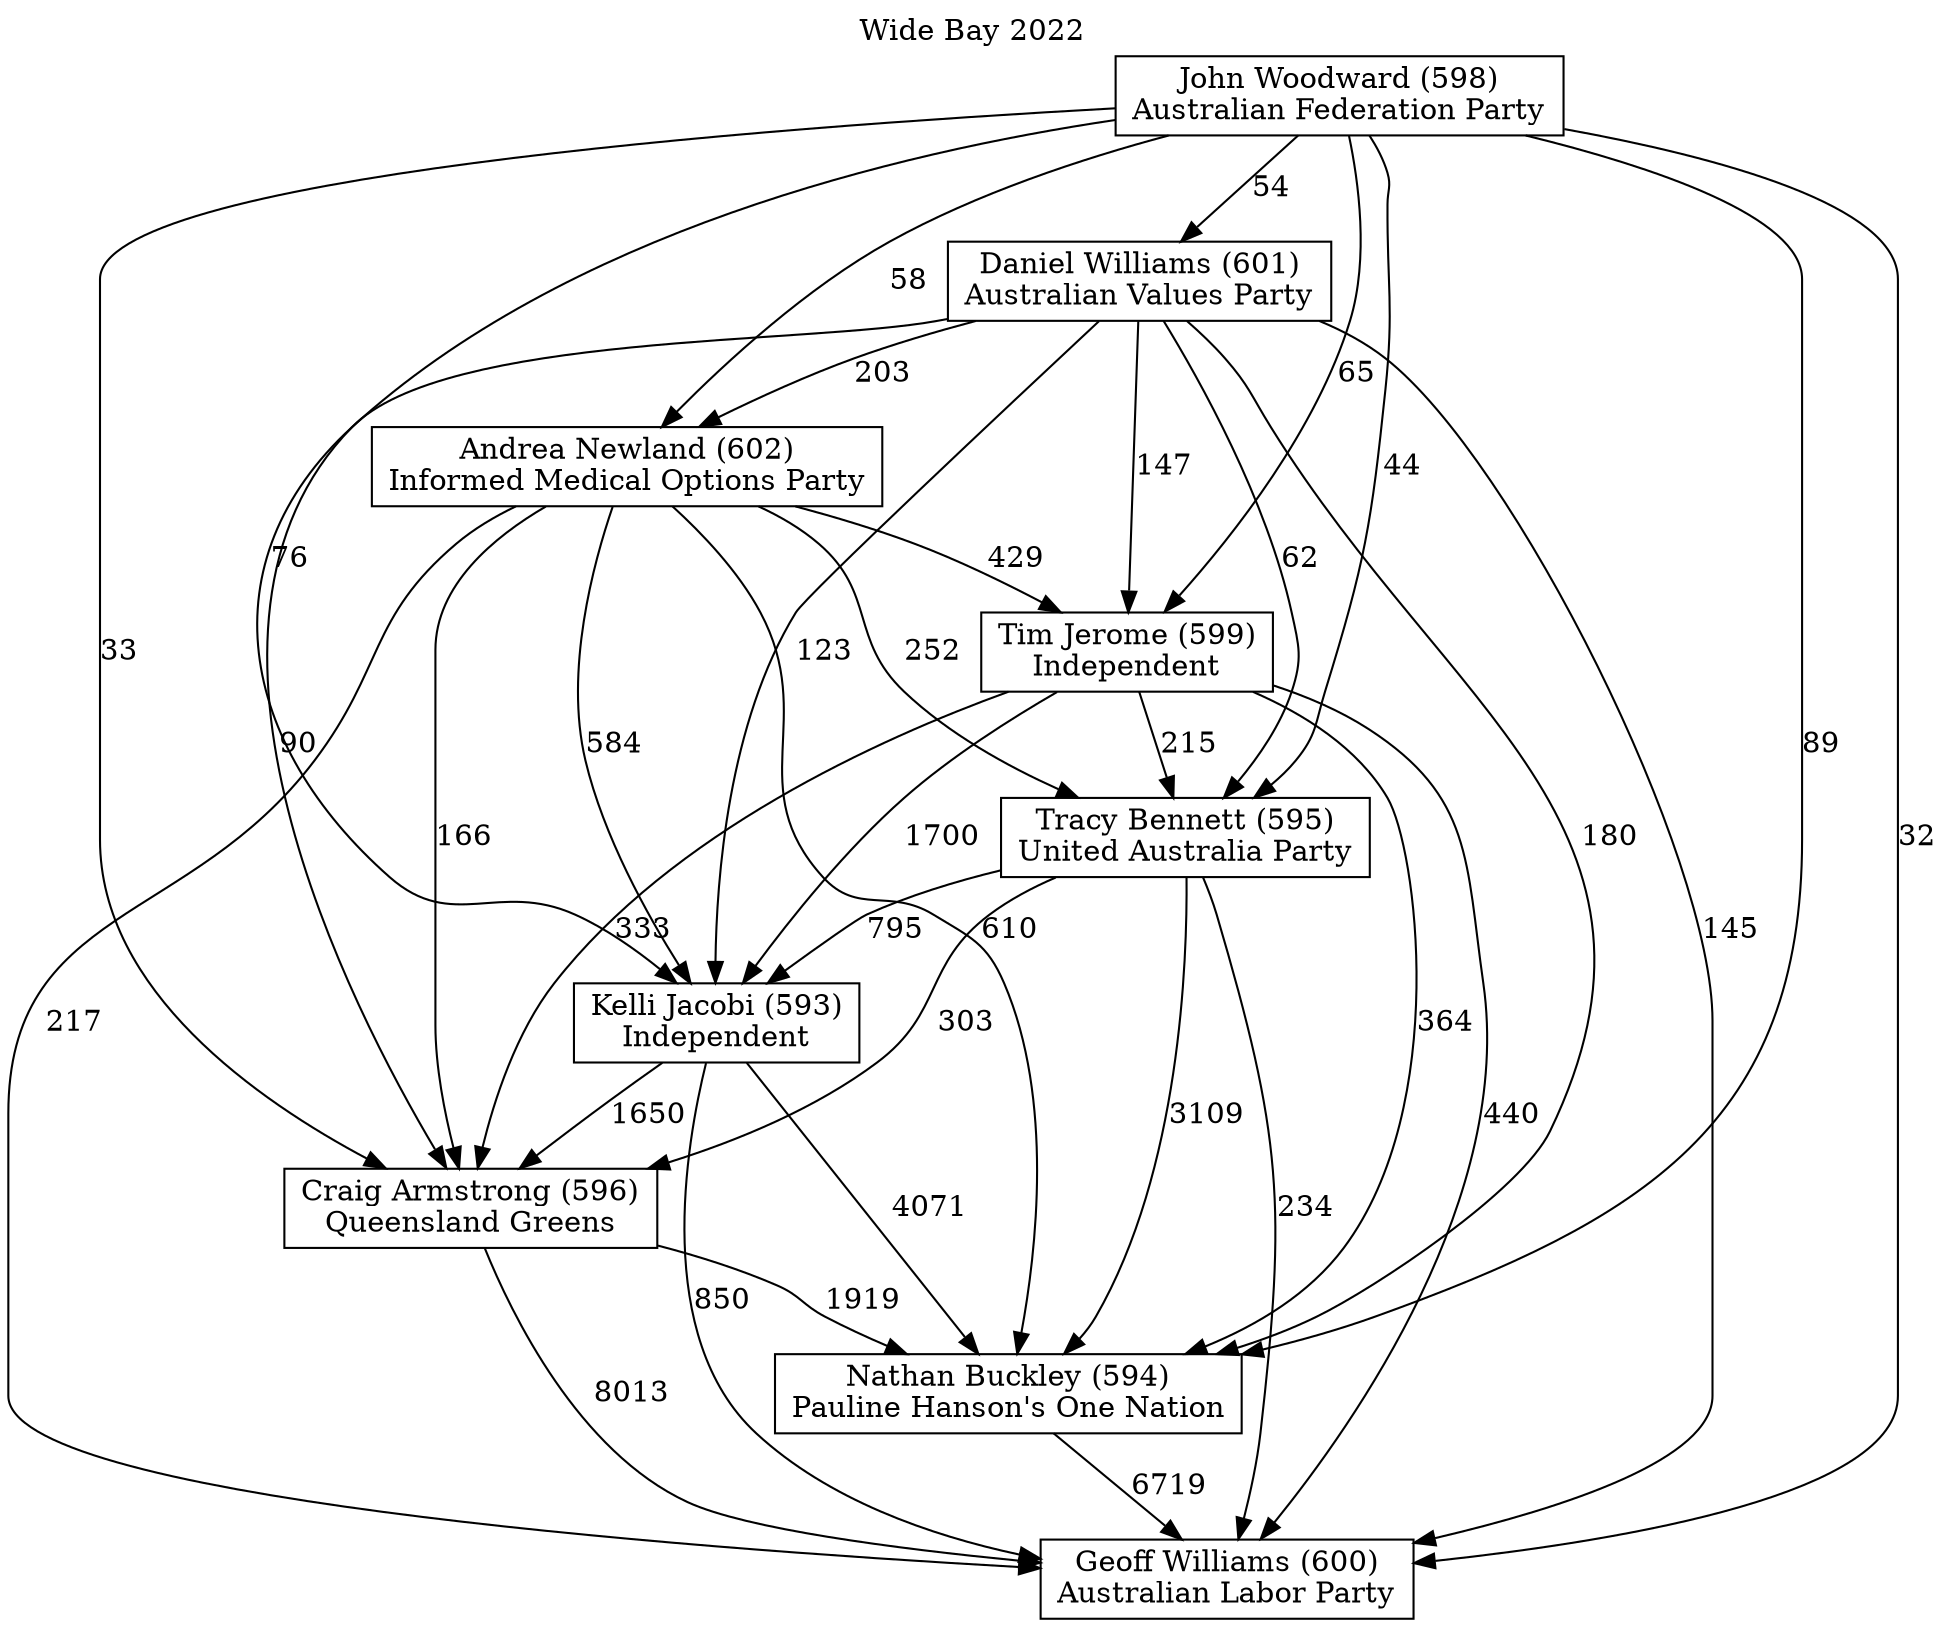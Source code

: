 // House preference flow
digraph "Geoff Williams (600)_Wide Bay_2022" {
	graph [label="Wide Bay 2022" labelloc=t mclimit=10]
	node [shape=box]
	"Kelli Jacobi (593)" [label="Kelli Jacobi (593)
Independent"]
	"Daniel Williams (601)" [label="Daniel Williams (601)
Australian Values Party"]
	"Nathan Buckley (594)" [label="Nathan Buckley (594)
Pauline Hanson's One Nation"]
	"Tim Jerome (599)" [label="Tim Jerome (599)
Independent"]
	"Tracy Bennett (595)" [label="Tracy Bennett (595)
United Australia Party"]
	"Craig Armstrong (596)" [label="Craig Armstrong (596)
Queensland Greens"]
	"John Woodward (598)" [label="John Woodward (598)
Australian Federation Party"]
	"Geoff Williams (600)" [label="Geoff Williams (600)
Australian Labor Party"]
	"Andrea Newland (602)" [label="Andrea Newland (602)
Informed Medical Options Party"]
	"John Woodward (598)" -> "Daniel Williams (601)" [label=54]
	"Daniel Williams (601)" -> "Nathan Buckley (594)" [label=180]
	"Tim Jerome (599)" -> "Craig Armstrong (596)" [label=333]
	"John Woodward (598)" -> "Kelli Jacobi (593)" [label=76]
	"Daniel Williams (601)" -> "Kelli Jacobi (593)" [label=123]
	"Andrea Newland (602)" -> "Geoff Williams (600)" [label=217]
	"Andrea Newland (602)" -> "Tracy Bennett (595)" [label=252]
	"John Woodward (598)" -> "Andrea Newland (602)" [label=58]
	"Tim Jerome (599)" -> "Kelli Jacobi (593)" [label=1700]
	"John Woodward (598)" -> "Nathan Buckley (594)" [label=89]
	"Tracy Bennett (595)" -> "Nathan Buckley (594)" [label=3109]
	"Craig Armstrong (596)" -> "Geoff Williams (600)" [label=8013]
	"Tim Jerome (599)" -> "Tracy Bennett (595)" [label=215]
	"Kelli Jacobi (593)" -> "Geoff Williams (600)" [label=850]
	"Tim Jerome (599)" -> "Geoff Williams (600)" [label=440]
	"John Woodward (598)" -> "Tim Jerome (599)" [label=65]
	"Andrea Newland (602)" -> "Tim Jerome (599)" [label=429]
	"Kelli Jacobi (593)" -> "Craig Armstrong (596)" [label=1650]
	"Daniel Williams (601)" -> "Tracy Bennett (595)" [label=62]
	"Craig Armstrong (596)" -> "Nathan Buckley (594)" [label=1919]
	"Andrea Newland (602)" -> "Craig Armstrong (596)" [label=166]
	"Daniel Williams (601)" -> "Andrea Newland (602)" [label=203]
	"Daniel Williams (601)" -> "Geoff Williams (600)" [label=145]
	"Kelli Jacobi (593)" -> "Nathan Buckley (594)" [label=4071]
	"Nathan Buckley (594)" -> "Geoff Williams (600)" [label=6719]
	"John Woodward (598)" -> "Geoff Williams (600)" [label=32]
	"Tracy Bennett (595)" -> "Craig Armstrong (596)" [label=303]
	"Tracy Bennett (595)" -> "Geoff Williams (600)" [label=234]
	"Andrea Newland (602)" -> "Nathan Buckley (594)" [label=610]
	"John Woodward (598)" -> "Tracy Bennett (595)" [label=44]
	"Daniel Williams (601)" -> "Tim Jerome (599)" [label=147]
	"Andrea Newland (602)" -> "Kelli Jacobi (593)" [label=584]
	"John Woodward (598)" -> "Craig Armstrong (596)" [label=33]
	"Daniel Williams (601)" -> "Craig Armstrong (596)" [label=90]
	"Tim Jerome (599)" -> "Nathan Buckley (594)" [label=364]
	"Tracy Bennett (595)" -> "Kelli Jacobi (593)" [label=795]
}
